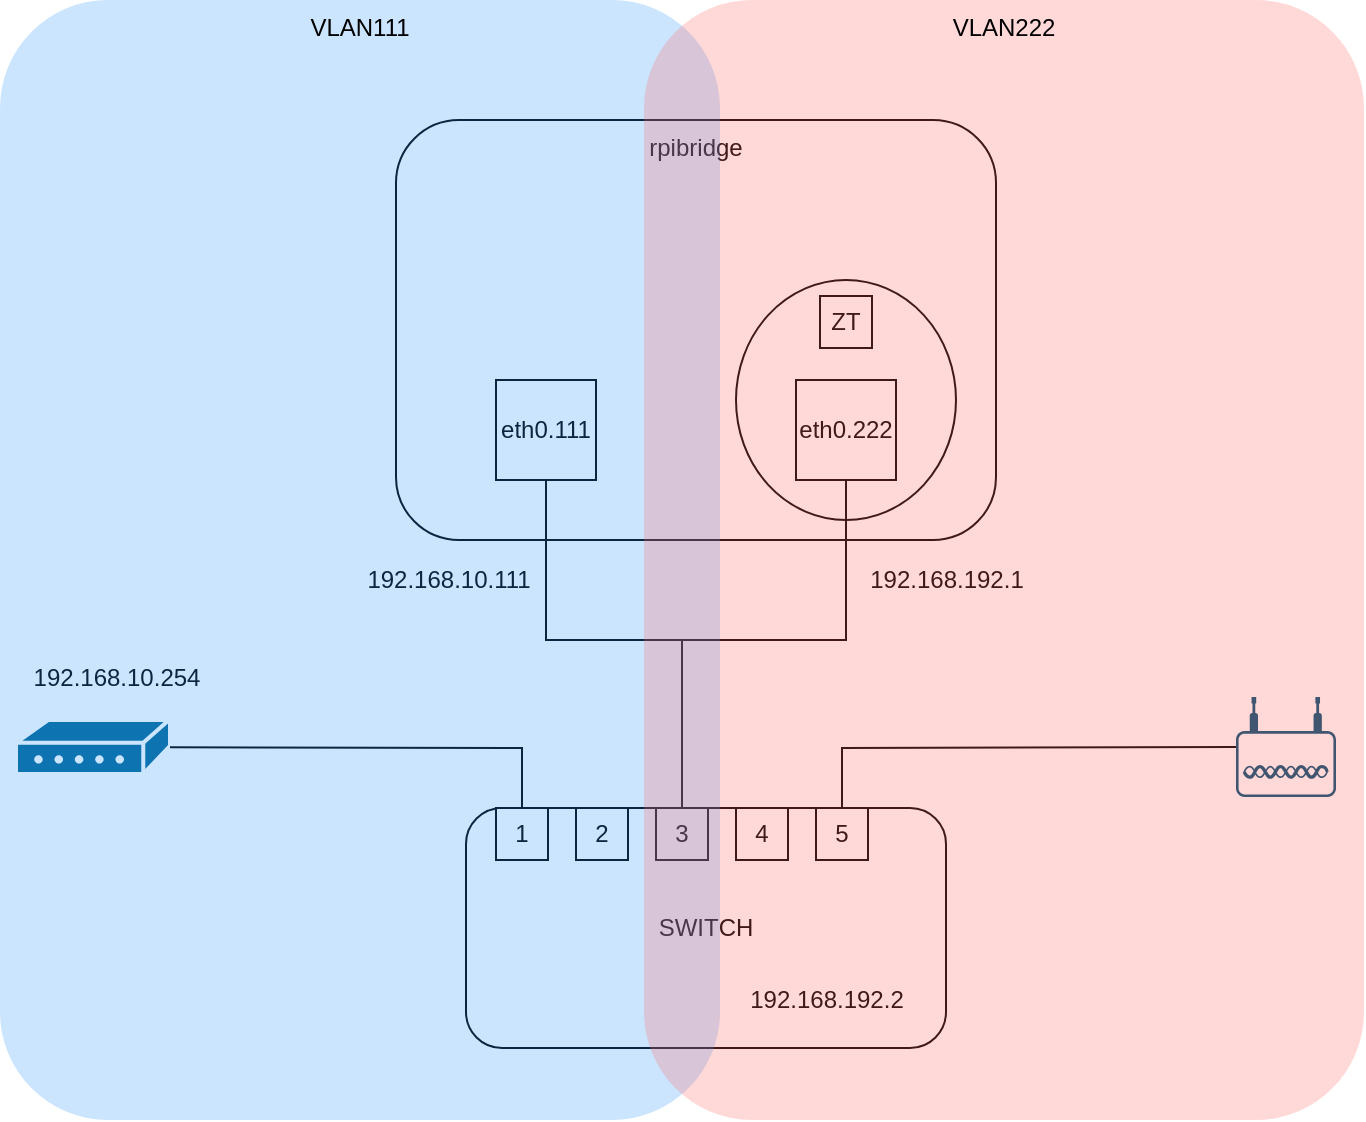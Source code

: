 <mxfile version="19.0.1" type="device"><diagram id="6F_pcqcGdW0esbLKVVCh" name="Page-1"><mxGraphModel dx="1236" dy="892" grid="1" gridSize="10" guides="1" tooltips="1" connect="1" arrows="1" fold="1" page="1" pageScale="1" pageWidth="1169" pageHeight="827" math="0" shadow="0"><root><mxCell id="0"/><mxCell id="1" parent="0"/><mxCell id="drUqaeW4dW51XdQGf4tC-1" value="SWITCH" style="rounded=1;whiteSpace=wrap;html=1;" parent="1" vertex="1"><mxGeometry x="345" y="644" width="240" height="120" as="geometry"/></mxCell><mxCell id="drUqaeW4dW51XdQGf4tC-2" value="1" style="whiteSpace=wrap;html=1;aspect=fixed;" parent="1" vertex="1"><mxGeometry x="360" y="644" width="26" height="26" as="geometry"/></mxCell><mxCell id="drUqaeW4dW51XdQGf4tC-4" value="2" style="whiteSpace=wrap;html=1;aspect=fixed;" parent="1" vertex="1"><mxGeometry x="400" y="644" width="26" height="26" as="geometry"/></mxCell><mxCell id="drUqaeW4dW51XdQGf4tC-5" value="3" style="whiteSpace=wrap;html=1;aspect=fixed;" parent="1" vertex="1"><mxGeometry x="440" y="644" width="26" height="26" as="geometry"/></mxCell><mxCell id="drUqaeW4dW51XdQGf4tC-6" value="4" style="whiteSpace=wrap;html=1;aspect=fixed;" parent="1" vertex="1"><mxGeometry x="480" y="644" width="26" height="26" as="geometry"/></mxCell><mxCell id="drUqaeW4dW51XdQGf4tC-7" value="5" style="whiteSpace=wrap;html=1;aspect=fixed;" parent="1" vertex="1"><mxGeometry x="520" y="644" width="26" height="26" as="geometry"/></mxCell><mxCell id="drUqaeW4dW51XdQGf4tC-8" value="rpibridge" style="rounded=1;whiteSpace=wrap;html=1;verticalAlign=top;" parent="1" vertex="1"><mxGeometry x="310" y="300" width="300" height="210" as="geometry"/></mxCell><mxCell id="drUqaeW4dW51XdQGf4tC-10" value="eth0.111" style="whiteSpace=wrap;html=1;aspect=fixed;" parent="1" vertex="1"><mxGeometry x="360" y="430" width="50" height="50" as="geometry"/></mxCell><mxCell id="drUqaeW4dW51XdQGf4tC-12" value="" style="endArrow=none;html=1;rounded=0;" parent="1" source="drUqaeW4dW51XdQGf4tC-5" target="drUqaeW4dW51XdQGf4tC-10" edge="1"><mxGeometry width="50" height="50" relative="1" as="geometry"><mxPoint x="260" y="600" as="sourcePoint"/><mxPoint x="310" y="550" as="targetPoint"/><Array as="points"><mxPoint x="453" y="560"/><mxPoint x="385" y="560"/></Array></mxGeometry></mxCell><mxCell id="drUqaeW4dW51XdQGf4tC-16" value="192.168.192.1" style="text;html=1;align=center;verticalAlign=middle;resizable=0;points=[];autosize=1;strokeColor=none;fillColor=none;" parent="1" vertex="1"><mxGeometry x="540" y="520" width="90" height="20" as="geometry"/></mxCell><mxCell id="drUqaeW4dW51XdQGf4tC-17" value="192.168.192.2" style="text;html=1;align=center;verticalAlign=middle;resizable=0;points=[];autosize=1;strokeColor=none;fillColor=none;" parent="1" vertex="1"><mxGeometry x="480" y="730" width="90" height="20" as="geometry"/></mxCell><mxCell id="drUqaeW4dW51XdQGf4tC-18" value="" style="shape=mxgraph.cisco.modems_and_phones.modem;html=1;pointerEvents=1;dashed=0;fillColor=#036897;strokeColor=#ffffff;strokeWidth=2;verticalLabelPosition=bottom;verticalAlign=top;align=center;outlineConnect=0;" parent="1" vertex="1"><mxGeometry x="120" y="600" width="77" height="27" as="geometry"/></mxCell><mxCell id="drUqaeW4dW51XdQGf4tC-19" value="" style="endArrow=none;html=1;rounded=0;" parent="1" source="drUqaeW4dW51XdQGf4tC-18" target="drUqaeW4dW51XdQGf4tC-2" edge="1"><mxGeometry width="50" height="50" relative="1" as="geometry"><mxPoint x="170" y="760" as="sourcePoint"/><mxPoint x="220" y="710" as="targetPoint"/><Array as="points"><mxPoint x="373" y="614"/></Array></mxGeometry></mxCell><mxCell id="drUqaeW4dW51XdQGf4tC-20" value="" style="points=[[0.03,0.36,0],[0.18,0,0],[0.5,0.34,0],[0.82,0,0],[0.97,0.36,0],[1,0.67,0],[0.975,0.975,0],[0.5,1,0],[0.025,0.975,0],[0,0.67,0]];verticalLabelPosition=bottom;sketch=0;html=1;verticalAlign=top;aspect=fixed;align=center;pointerEvents=1;shape=mxgraph.cisco19.wireless_access_point;fillColor=#005073;strokeColor=none;" parent="1" vertex="1"><mxGeometry x="730" y="588.5" width="50" height="50" as="geometry"/></mxCell><mxCell id="drUqaeW4dW51XdQGf4tC-21" value="" style="endArrow=none;html=1;rounded=0;" parent="1" source="drUqaeW4dW51XdQGf4tC-7" target="drUqaeW4dW51XdQGf4tC-20" edge="1"><mxGeometry width="50" height="50" relative="1" as="geometry"><mxPoint x="670" y="780" as="sourcePoint"/><mxPoint x="720" y="730" as="targetPoint"/><Array as="points"><mxPoint x="533" y="614"/></Array></mxGeometry></mxCell><mxCell id="drUqaeW4dW51XdQGf4tC-22" value="192.168.10.254" style="text;html=1;align=center;verticalAlign=middle;resizable=0;points=[];autosize=1;strokeColor=none;fillColor=none;" parent="1" vertex="1"><mxGeometry x="120" y="568.5" width="100" height="20" as="geometry"/></mxCell><mxCell id="drUqaeW4dW51XdQGf4tC-26" value="" style="ellipse;whiteSpace=wrap;html=1;" parent="1" vertex="1"><mxGeometry x="480" y="380" width="110" height="120" as="geometry"/></mxCell><mxCell id="drUqaeW4dW51XdQGf4tC-23" value="eth0.222" style="whiteSpace=wrap;html=1;aspect=fixed;" parent="1" vertex="1"><mxGeometry x="510" y="430" width="50" height="50" as="geometry"/></mxCell><mxCell id="drUqaeW4dW51XdQGf4tC-9" value="ZT" style="whiteSpace=wrap;html=1;aspect=fixed;" parent="1" vertex="1"><mxGeometry x="522" y="388" width="26" height="26" as="geometry"/></mxCell><mxCell id="drUqaeW4dW51XdQGf4tC-28" value="" style="endArrow=none;html=1;rounded=0;" parent="1" source="drUqaeW4dW51XdQGf4tC-5" target="drUqaeW4dW51XdQGf4tC-23" edge="1"><mxGeometry width="50" height="50" relative="1" as="geometry"><mxPoint x="250" y="560" as="sourcePoint"/><mxPoint x="300" y="510" as="targetPoint"/><Array as="points"><mxPoint x="453" y="560"/><mxPoint x="535" y="560"/></Array></mxGeometry></mxCell><mxCell id="drUqaeW4dW51XdQGf4tC-29" value="192.168.10.111" style="text;html=1;align=center;verticalAlign=middle;resizable=0;points=[];autosize=1;strokeColor=none;fillColor=none;" parent="1" vertex="1"><mxGeometry x="286" y="520" width="100" height="20" as="geometry"/></mxCell><mxCell id="DNC_TwQZijvyBqbD4jHM-2" value="VLAN111" style="rounded=1;whiteSpace=wrap;html=1;dashed=1;strokeColor=none;strokeWidth=3;fillColor=#3399FF;verticalAlign=top;align=center;opacity=25;" vertex="1" parent="1"><mxGeometry x="112" y="240" width="360" height="560" as="geometry"/></mxCell><mxCell id="DNC_TwQZijvyBqbD4jHM-3" value="VLAN222" style="rounded=1;whiteSpace=wrap;html=1;dashed=1;strokeColor=none;strokeWidth=3;fillColor=#FF6666;verticalAlign=top;align=center;opacity=25;" vertex="1" parent="1"><mxGeometry x="434" y="240" width="360" height="560" as="geometry"/></mxCell></root></mxGraphModel></diagram></mxfile>